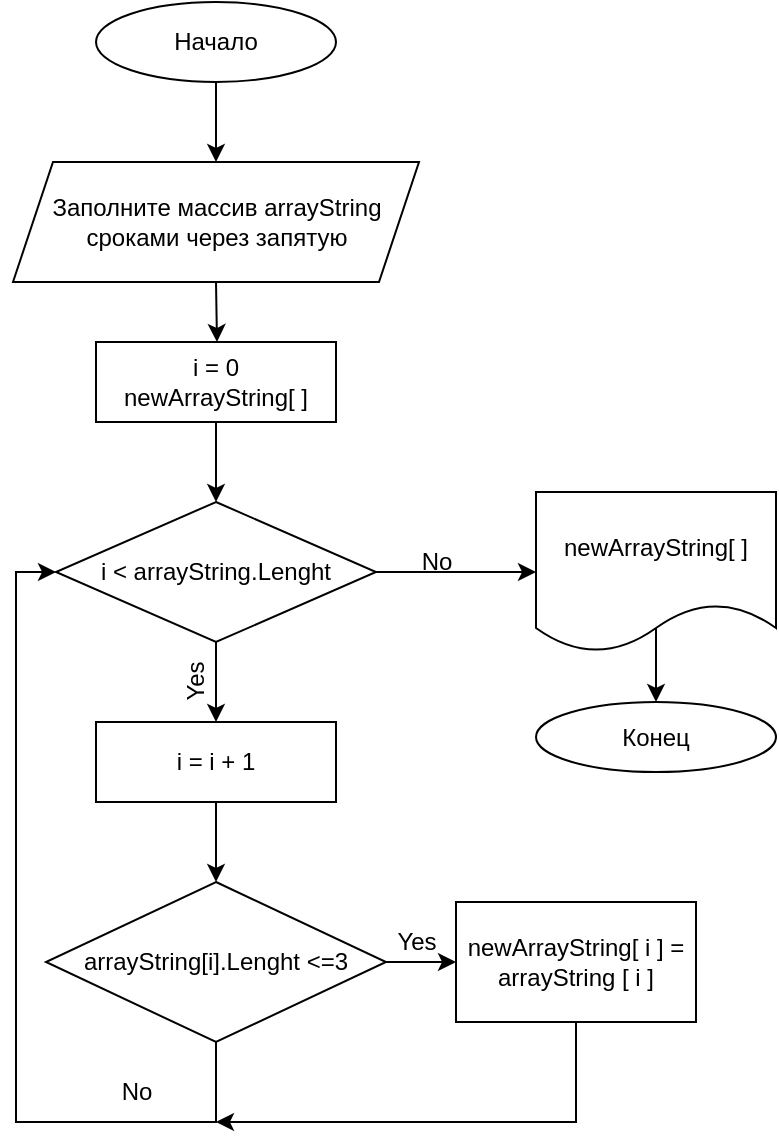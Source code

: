<mxfile version="20.5.1" type="device"><diagram id="YrSvZgosrgO4v_gS8yGX" name="Страница 1"><mxGraphModel dx="1422" dy="762" grid="1" gridSize="10" guides="1" tooltips="1" connect="1" arrows="1" fold="1" page="1" pageScale="1" pageWidth="827" pageHeight="1169" math="0" shadow="0"><root><mxCell id="0"/><mxCell id="1" parent="0"/><mxCell id="cPcLdkc3Pmt-NIZ5cwEl-3" style="edgeStyle=orthogonalEdgeStyle;rounded=0;orthogonalLoop=1;jettySize=auto;html=1;exitX=0.5;exitY=1;exitDx=0;exitDy=0;" edge="1" parent="1" source="cPcLdkc3Pmt-NIZ5cwEl-1"><mxGeometry relative="1" as="geometry"><mxPoint x="360" y="120" as="targetPoint"/></mxGeometry></mxCell><mxCell id="cPcLdkc3Pmt-NIZ5cwEl-1" value="Начало" style="ellipse;whiteSpace=wrap;html=1;" vertex="1" parent="1"><mxGeometry x="300" y="40" width="120" height="40" as="geometry"/></mxCell><mxCell id="cPcLdkc3Pmt-NIZ5cwEl-6" style="edgeStyle=orthogonalEdgeStyle;rounded=0;orthogonalLoop=1;jettySize=auto;html=1;exitX=0.5;exitY=1;exitDx=0;exitDy=0;" edge="1" parent="1" source="cPcLdkc3Pmt-NIZ5cwEl-4"><mxGeometry relative="1" as="geometry"><mxPoint x="360.5" y="210" as="targetPoint"/></mxGeometry></mxCell><mxCell id="cPcLdkc3Pmt-NIZ5cwEl-4" value="Заполните массив arrayString сроками через запятую" style="shape=parallelogram;perimeter=parallelogramPerimeter;whiteSpace=wrap;html=1;fixedSize=1;" vertex="1" parent="1"><mxGeometry x="258.5" y="120" width="203" height="60" as="geometry"/></mxCell><mxCell id="cPcLdkc3Pmt-NIZ5cwEl-11" style="edgeStyle=orthogonalEdgeStyle;rounded=0;orthogonalLoop=1;jettySize=auto;html=1;" edge="1" parent="1" source="cPcLdkc3Pmt-NIZ5cwEl-7"><mxGeometry relative="1" as="geometry"><mxPoint x="360" y="400" as="targetPoint"/></mxGeometry></mxCell><mxCell id="cPcLdkc3Pmt-NIZ5cwEl-29" style="edgeStyle=orthogonalEdgeStyle;rounded=0;orthogonalLoop=1;jettySize=auto;html=1;exitX=1;exitY=0.5;exitDx=0;exitDy=0;entryX=0;entryY=0.5;entryDx=0;entryDy=0;" edge="1" parent="1" source="cPcLdkc3Pmt-NIZ5cwEl-7" target="cPcLdkc3Pmt-NIZ5cwEl-28"><mxGeometry relative="1" as="geometry"/></mxCell><mxCell id="cPcLdkc3Pmt-NIZ5cwEl-7" value="i &amp;lt; arrayString.Lenght" style="rhombus;whiteSpace=wrap;html=1;" vertex="1" parent="1"><mxGeometry x="280" y="290" width="160" height="70" as="geometry"/></mxCell><mxCell id="cPcLdkc3Pmt-NIZ5cwEl-9" style="edgeStyle=orthogonalEdgeStyle;rounded=0;orthogonalLoop=1;jettySize=auto;html=1;entryX=0.5;entryY=0;entryDx=0;entryDy=0;" edge="1" parent="1" source="cPcLdkc3Pmt-NIZ5cwEl-8" target="cPcLdkc3Pmt-NIZ5cwEl-7"><mxGeometry relative="1" as="geometry"/></mxCell><mxCell id="cPcLdkc3Pmt-NIZ5cwEl-8" value="i = 0&lt;br&gt;newArrayString[ ]" style="rounded=0;whiteSpace=wrap;html=1;" vertex="1" parent="1"><mxGeometry x="300" y="210" width="120" height="40" as="geometry"/></mxCell><mxCell id="cPcLdkc3Pmt-NIZ5cwEl-15" style="edgeStyle=orthogonalEdgeStyle;rounded=0;orthogonalLoop=1;jettySize=auto;html=1;exitX=0.5;exitY=1;exitDx=0;exitDy=0;entryX=0.5;entryY=0;entryDx=0;entryDy=0;" edge="1" parent="1" source="cPcLdkc3Pmt-NIZ5cwEl-12" target="cPcLdkc3Pmt-NIZ5cwEl-16"><mxGeometry relative="1" as="geometry"><mxPoint x="360" y="460" as="targetPoint"/></mxGeometry></mxCell><mxCell id="cPcLdkc3Pmt-NIZ5cwEl-12" value="i = i + 1" style="rounded=0;whiteSpace=wrap;html=1;" vertex="1" parent="1"><mxGeometry x="300" y="400" width="120" height="40" as="geometry"/></mxCell><mxCell id="cPcLdkc3Pmt-NIZ5cwEl-13" value="Yes" style="text;html=1;align=center;verticalAlign=middle;resizable=0;points=[];autosize=1;strokeColor=none;fillColor=none;rotation=270;" vertex="1" parent="1"><mxGeometry x="330" y="365" width="40" height="30" as="geometry"/></mxCell><mxCell id="cPcLdkc3Pmt-NIZ5cwEl-19" style="edgeStyle=orthogonalEdgeStyle;rounded=0;orthogonalLoop=1;jettySize=auto;html=1;exitX=0.5;exitY=1;exitDx=0;exitDy=0;" edge="1" parent="1" source="cPcLdkc3Pmt-NIZ5cwEl-16"><mxGeometry relative="1" as="geometry"><mxPoint x="360" y="560" as="targetPoint"/></mxGeometry></mxCell><mxCell id="cPcLdkc3Pmt-NIZ5cwEl-20" style="edgeStyle=orthogonalEdgeStyle;rounded=0;orthogonalLoop=1;jettySize=auto;html=1;exitX=0.5;exitY=1;exitDx=0;exitDy=0;entryX=0;entryY=0.5;entryDx=0;entryDy=0;" edge="1" parent="1" source="cPcLdkc3Pmt-NIZ5cwEl-16" target="cPcLdkc3Pmt-NIZ5cwEl-7"><mxGeometry relative="1" as="geometry"><Array as="points"><mxPoint x="360" y="600"/><mxPoint x="260" y="600"/><mxPoint x="260" y="325"/></Array></mxGeometry></mxCell><mxCell id="cPcLdkc3Pmt-NIZ5cwEl-23" style="edgeStyle=orthogonalEdgeStyle;rounded=0;orthogonalLoop=1;jettySize=auto;html=1;exitX=1;exitY=0.5;exitDx=0;exitDy=0;" edge="1" parent="1" source="cPcLdkc3Pmt-NIZ5cwEl-16"><mxGeometry relative="1" as="geometry"><mxPoint x="480" y="520" as="targetPoint"/></mxGeometry></mxCell><mxCell id="cPcLdkc3Pmt-NIZ5cwEl-16" value="arrayString[i].Lenght &amp;lt;=3" style="rhombus;whiteSpace=wrap;html=1;rounded=0;" vertex="1" parent="1"><mxGeometry x="275" y="480" width="170" height="80" as="geometry"/></mxCell><mxCell id="cPcLdkc3Pmt-NIZ5cwEl-21" value="No" style="text;html=1;align=center;verticalAlign=middle;resizable=0;points=[];autosize=1;strokeColor=none;fillColor=none;" vertex="1" parent="1"><mxGeometry x="300" y="570" width="40" height="30" as="geometry"/></mxCell><mxCell id="cPcLdkc3Pmt-NIZ5cwEl-24" value="Yes" style="text;html=1;align=center;verticalAlign=middle;resizable=0;points=[];autosize=1;strokeColor=none;fillColor=none;" vertex="1" parent="1"><mxGeometry x="440" y="495" width="40" height="30" as="geometry"/></mxCell><mxCell id="cPcLdkc3Pmt-NIZ5cwEl-27" style="edgeStyle=orthogonalEdgeStyle;rounded=0;orthogonalLoop=1;jettySize=auto;html=1;exitX=0.5;exitY=1;exitDx=0;exitDy=0;" edge="1" parent="1" source="cPcLdkc3Pmt-NIZ5cwEl-25"><mxGeometry relative="1" as="geometry"><mxPoint x="360" y="600" as="targetPoint"/><Array as="points"><mxPoint x="540" y="600"/></Array></mxGeometry></mxCell><mxCell id="cPcLdkc3Pmt-NIZ5cwEl-25" value="newArrayString[ i ] = arrayString [ i ]" style="rounded=0;whiteSpace=wrap;html=1;" vertex="1" parent="1"><mxGeometry x="480" y="490" width="120" height="60" as="geometry"/></mxCell><mxCell id="cPcLdkc3Pmt-NIZ5cwEl-31" value="" style="edgeStyle=orthogonalEdgeStyle;rounded=0;orthogonalLoop=1;jettySize=auto;html=1;exitX=0.5;exitY=0.85;exitDx=0;exitDy=0;exitPerimeter=0;" edge="1" parent="1" source="cPcLdkc3Pmt-NIZ5cwEl-28" target="cPcLdkc3Pmt-NIZ5cwEl-30"><mxGeometry relative="1" as="geometry"/></mxCell><mxCell id="cPcLdkc3Pmt-NIZ5cwEl-28" value="newArrayString[ ]" style="shape=document;whiteSpace=wrap;html=1;boundedLbl=1;" vertex="1" parent="1"><mxGeometry x="520" y="285" width="120" height="80" as="geometry"/></mxCell><mxCell id="cPcLdkc3Pmt-NIZ5cwEl-30" value="Конец" style="ellipse;whiteSpace=wrap;html=1;" vertex="1" parent="1"><mxGeometry x="520" y="390" width="120" height="35" as="geometry"/></mxCell><mxCell id="cPcLdkc3Pmt-NIZ5cwEl-32" value="No" style="text;html=1;align=center;verticalAlign=middle;resizable=0;points=[];autosize=1;strokeColor=none;fillColor=none;" vertex="1" parent="1"><mxGeometry x="450" y="305" width="40" height="30" as="geometry"/></mxCell></root></mxGraphModel></diagram></mxfile>